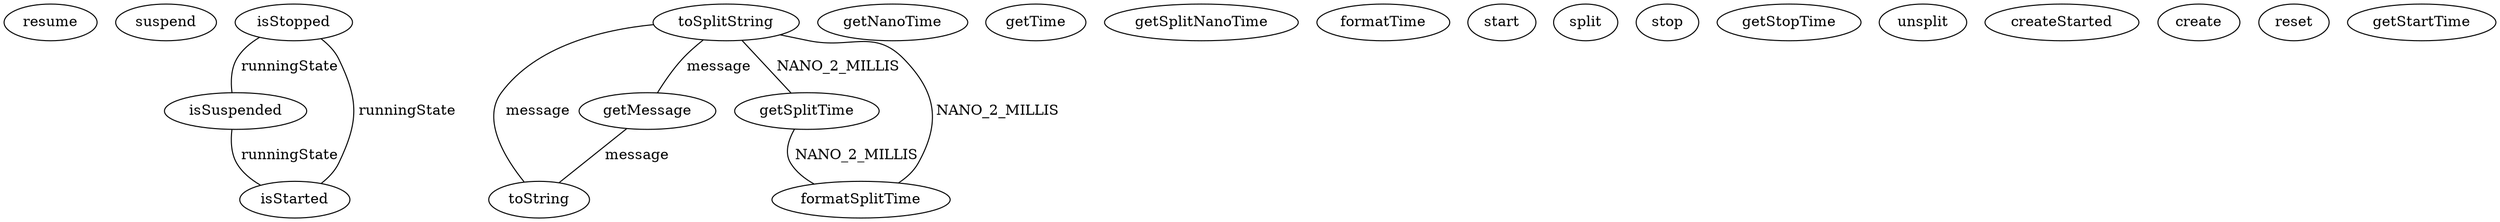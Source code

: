 digraph G {
resume;
suspend;
isStopped;
isSuspended;
toSplitString;
getNanoTime;
getTime;
getSplitNanoTime;
formatTime;
start;
getMessage;
isStarted;
split;
stop;
getStopTime;
getSplitTime;
unsplit;
createStarted;
create;
reset;
toString;
getStartTime;
formatSplitTime;
isStopped -> isSuspended [label=" runningState", dir=none];
isStopped -> isStarted [label=" runningState", dir=none];
isSuspended -> isStarted [label=" runningState", dir=none];
toSplitString -> getSplitTime [label=" NANO_2_MILLIS", dir=none];
toSplitString -> getMessage [label=" message", dir=none];
toSplitString -> toString [label=" message", dir=none];
toSplitString -> formatSplitTime [label=" NANO_2_MILLIS", dir=none];
getSplitTime -> formatSplitTime [label=" NANO_2_MILLIS", dir=none];
getMessage -> toString [label=" message", dir=none];
}